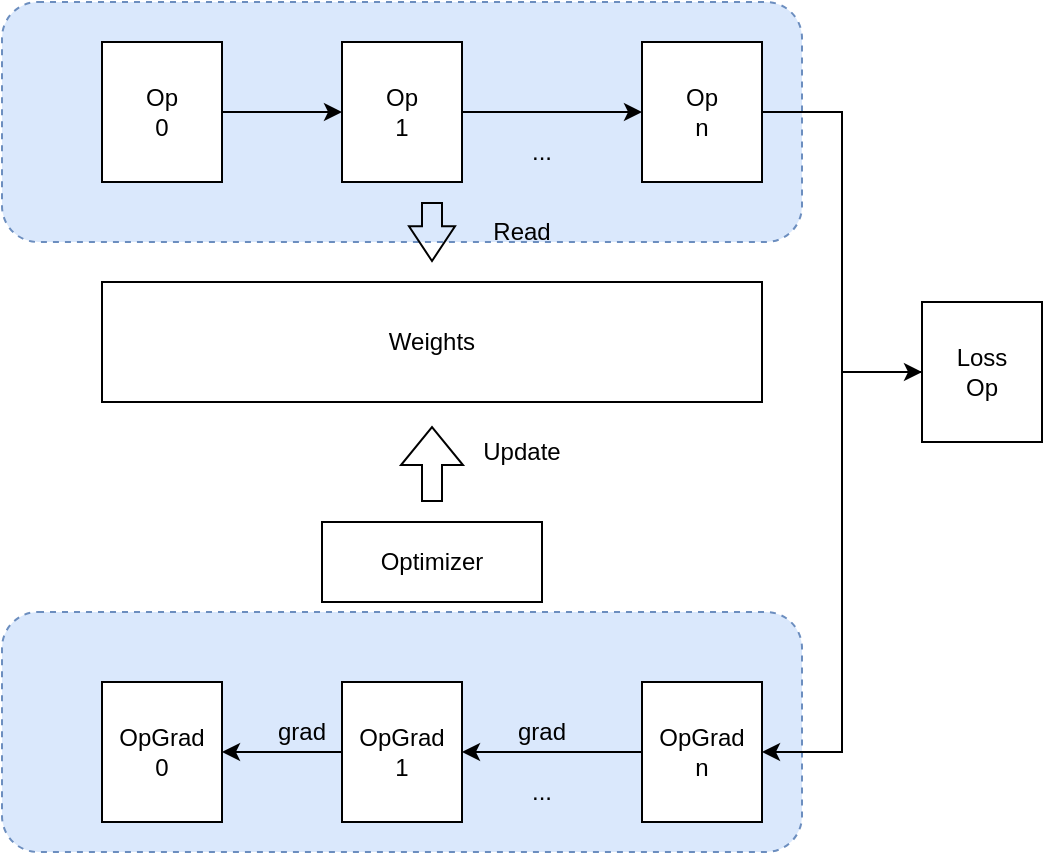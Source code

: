<mxfile version="20.4.0" type="github"><diagram id="wENbt7fuNAPI7s-r718T" name="第 1 页"><mxGraphModel dx="695" dy="501" grid="1" gridSize="10" guides="1" tooltips="1" connect="1" arrows="1" fold="1" page="1" pageScale="1" pageWidth="827" pageHeight="1169" math="0" shadow="0"><root><mxCell id="0"/><mxCell id="1" parent="0"/><mxCell id="c10-ZULsXqmEMeiF0qhY-36" value="" style="rounded=1;whiteSpace=wrap;html=1;dashed=1;fillColor=#dae8fc;strokeColor=#6c8ebf;" vertex="1" parent="1"><mxGeometry x="110" y="435" width="400" height="120" as="geometry"/></mxCell><mxCell id="c10-ZULsXqmEMeiF0qhY-35" value="" style="rounded=1;whiteSpace=wrap;html=1;dashed=1;fillColor=#dae8fc;strokeColor=#6c8ebf;" vertex="1" parent="1"><mxGeometry x="110" y="130" width="400" height="120" as="geometry"/></mxCell><mxCell id="c10-ZULsXqmEMeiF0qhY-13" style="edgeStyle=orthogonalEdgeStyle;rounded=0;orthogonalLoop=1;jettySize=auto;html=1;exitX=1;exitY=0.5;exitDx=0;exitDy=0;entryX=0;entryY=0.5;entryDx=0;entryDy=0;" edge="1" parent="1" source="c10-ZULsXqmEMeiF0qhY-1" target="c10-ZULsXqmEMeiF0qhY-2"><mxGeometry relative="1" as="geometry"/></mxCell><mxCell id="c10-ZULsXqmEMeiF0qhY-1" value="Op&lt;br&gt;0" style="rounded=0;whiteSpace=wrap;html=1;" vertex="1" parent="1"><mxGeometry x="160" y="150" width="60" height="70" as="geometry"/></mxCell><mxCell id="c10-ZULsXqmEMeiF0qhY-17" style="edgeStyle=orthogonalEdgeStyle;rounded=0;orthogonalLoop=1;jettySize=auto;html=1;exitX=1;exitY=0.5;exitDx=0;exitDy=0;entryX=0;entryY=0.5;entryDx=0;entryDy=0;" edge="1" parent="1" source="c10-ZULsXqmEMeiF0qhY-2" target="c10-ZULsXqmEMeiF0qhY-3"><mxGeometry relative="1" as="geometry"/></mxCell><mxCell id="c10-ZULsXqmEMeiF0qhY-2" value="Op&lt;br&gt;1" style="rounded=0;whiteSpace=wrap;html=1;" vertex="1" parent="1"><mxGeometry x="280" y="150" width="60" height="70" as="geometry"/></mxCell><mxCell id="c10-ZULsXqmEMeiF0qhY-18" style="edgeStyle=orthogonalEdgeStyle;rounded=0;orthogonalLoop=1;jettySize=auto;html=1;exitX=1;exitY=0.5;exitDx=0;exitDy=0;entryX=0;entryY=0.5;entryDx=0;entryDy=0;" edge="1" parent="1" source="c10-ZULsXqmEMeiF0qhY-3" target="c10-ZULsXqmEMeiF0qhY-11"><mxGeometry relative="1" as="geometry"/></mxCell><mxCell id="c10-ZULsXqmEMeiF0qhY-3" value="Op&lt;br&gt;n" style="rounded=0;whiteSpace=wrap;html=1;" vertex="1" parent="1"><mxGeometry x="430" y="150" width="60" height="70" as="geometry"/></mxCell><mxCell id="c10-ZULsXqmEMeiF0qhY-5" value="..." style="text;html=1;strokeColor=none;fillColor=none;align=center;verticalAlign=middle;whiteSpace=wrap;rounded=0;" vertex="1" parent="1"><mxGeometry x="350" y="190" width="60" height="30" as="geometry"/></mxCell><mxCell id="c10-ZULsXqmEMeiF0qhY-6" value="OpGrad&lt;br&gt;0" style="rounded=0;whiteSpace=wrap;html=1;" vertex="1" parent="1"><mxGeometry x="160" y="470" width="60" height="70" as="geometry"/></mxCell><mxCell id="c10-ZULsXqmEMeiF0qhY-20" style="edgeStyle=orthogonalEdgeStyle;rounded=0;orthogonalLoop=1;jettySize=auto;html=1;exitX=0;exitY=0.5;exitDx=0;exitDy=0;entryX=1;entryY=0.5;entryDx=0;entryDy=0;" edge="1" parent="1" source="c10-ZULsXqmEMeiF0qhY-7" target="c10-ZULsXqmEMeiF0qhY-6"><mxGeometry relative="1" as="geometry"/></mxCell><mxCell id="c10-ZULsXqmEMeiF0qhY-7" value="OpGrad&lt;br&gt;1" style="rounded=0;whiteSpace=wrap;html=1;" vertex="1" parent="1"><mxGeometry x="280" y="470" width="60" height="70" as="geometry"/></mxCell><mxCell id="c10-ZULsXqmEMeiF0qhY-19" style="edgeStyle=orthogonalEdgeStyle;rounded=0;orthogonalLoop=1;jettySize=auto;html=1;exitX=0;exitY=0.5;exitDx=0;exitDy=0;" edge="1" parent="1" source="c10-ZULsXqmEMeiF0qhY-8" target="c10-ZULsXqmEMeiF0qhY-7"><mxGeometry relative="1" as="geometry"/></mxCell><mxCell id="c10-ZULsXqmEMeiF0qhY-8" value="OpGrad&lt;br&gt;n" style="rounded=0;whiteSpace=wrap;html=1;" vertex="1" parent="1"><mxGeometry x="430" y="470" width="60" height="70" as="geometry"/></mxCell><mxCell id="c10-ZULsXqmEMeiF0qhY-9" value="..." style="text;html=1;strokeColor=none;fillColor=none;align=center;verticalAlign=middle;whiteSpace=wrap;rounded=0;" vertex="1" parent="1"><mxGeometry x="350" y="510" width="60" height="30" as="geometry"/></mxCell><mxCell id="c10-ZULsXqmEMeiF0qhY-21" style="edgeStyle=orthogonalEdgeStyle;rounded=0;orthogonalLoop=1;jettySize=auto;html=1;exitX=0;exitY=0.5;exitDx=0;exitDy=0;entryX=1;entryY=0.5;entryDx=0;entryDy=0;" edge="1" parent="1" source="c10-ZULsXqmEMeiF0qhY-11" target="c10-ZULsXqmEMeiF0qhY-8"><mxGeometry relative="1" as="geometry"/></mxCell><mxCell id="c10-ZULsXqmEMeiF0qhY-11" value="Loss&lt;br&gt;Op" style="rounded=0;whiteSpace=wrap;html=1;" vertex="1" parent="1"><mxGeometry x="570" y="280" width="60" height="70" as="geometry"/></mxCell><mxCell id="c10-ZULsXqmEMeiF0qhY-22" value="Weights" style="rounded=0;whiteSpace=wrap;html=1;" vertex="1" parent="1"><mxGeometry x="160" y="270" width="330" height="60" as="geometry"/></mxCell><mxCell id="c10-ZULsXqmEMeiF0qhY-25" value="grad" style="text;html=1;strokeColor=none;fillColor=none;align=center;verticalAlign=middle;whiteSpace=wrap;rounded=0;" vertex="1" parent="1"><mxGeometry x="350" y="480" width="60" height="30" as="geometry"/></mxCell><mxCell id="c10-ZULsXqmEMeiF0qhY-26" value="grad" style="text;html=1;strokeColor=none;fillColor=none;align=center;verticalAlign=middle;whiteSpace=wrap;rounded=0;" vertex="1" parent="1"><mxGeometry x="230" y="480" width="60" height="30" as="geometry"/></mxCell><mxCell id="c10-ZULsXqmEMeiF0qhY-27" value="Optimizer" style="rounded=0;whiteSpace=wrap;html=1;" vertex="1" parent="1"><mxGeometry x="270" y="390" width="110" height="40" as="geometry"/></mxCell><mxCell id="c10-ZULsXqmEMeiF0qhY-28" value="" style="shape=flexArrow;endArrow=classic;html=1;rounded=0;" edge="1" parent="1"><mxGeometry width="50" height="50" relative="1" as="geometry"><mxPoint x="325" y="380" as="sourcePoint"/><mxPoint x="325" y="342" as="targetPoint"/></mxGeometry></mxCell><mxCell id="c10-ZULsXqmEMeiF0qhY-29" value="Update" style="text;html=1;strokeColor=none;fillColor=none;align=center;verticalAlign=middle;whiteSpace=wrap;rounded=0;" vertex="1" parent="1"><mxGeometry x="340" y="340" width="60" height="30" as="geometry"/></mxCell><mxCell id="c10-ZULsXqmEMeiF0qhY-31" value="" style="shape=flexArrow;endArrow=classic;html=1;rounded=0;endWidth=12;endSize=5.444;" edge="1" parent="1"><mxGeometry width="50" height="50" relative="1" as="geometry"><mxPoint x="325" y="230" as="sourcePoint"/><mxPoint x="325" y="260" as="targetPoint"/></mxGeometry></mxCell><mxCell id="c10-ZULsXqmEMeiF0qhY-33" value="Read" style="text;html=1;strokeColor=none;fillColor=none;align=center;verticalAlign=middle;whiteSpace=wrap;rounded=0;" vertex="1" parent="1"><mxGeometry x="340" y="230" width="60" height="30" as="geometry"/></mxCell></root></mxGraphModel></diagram></mxfile>